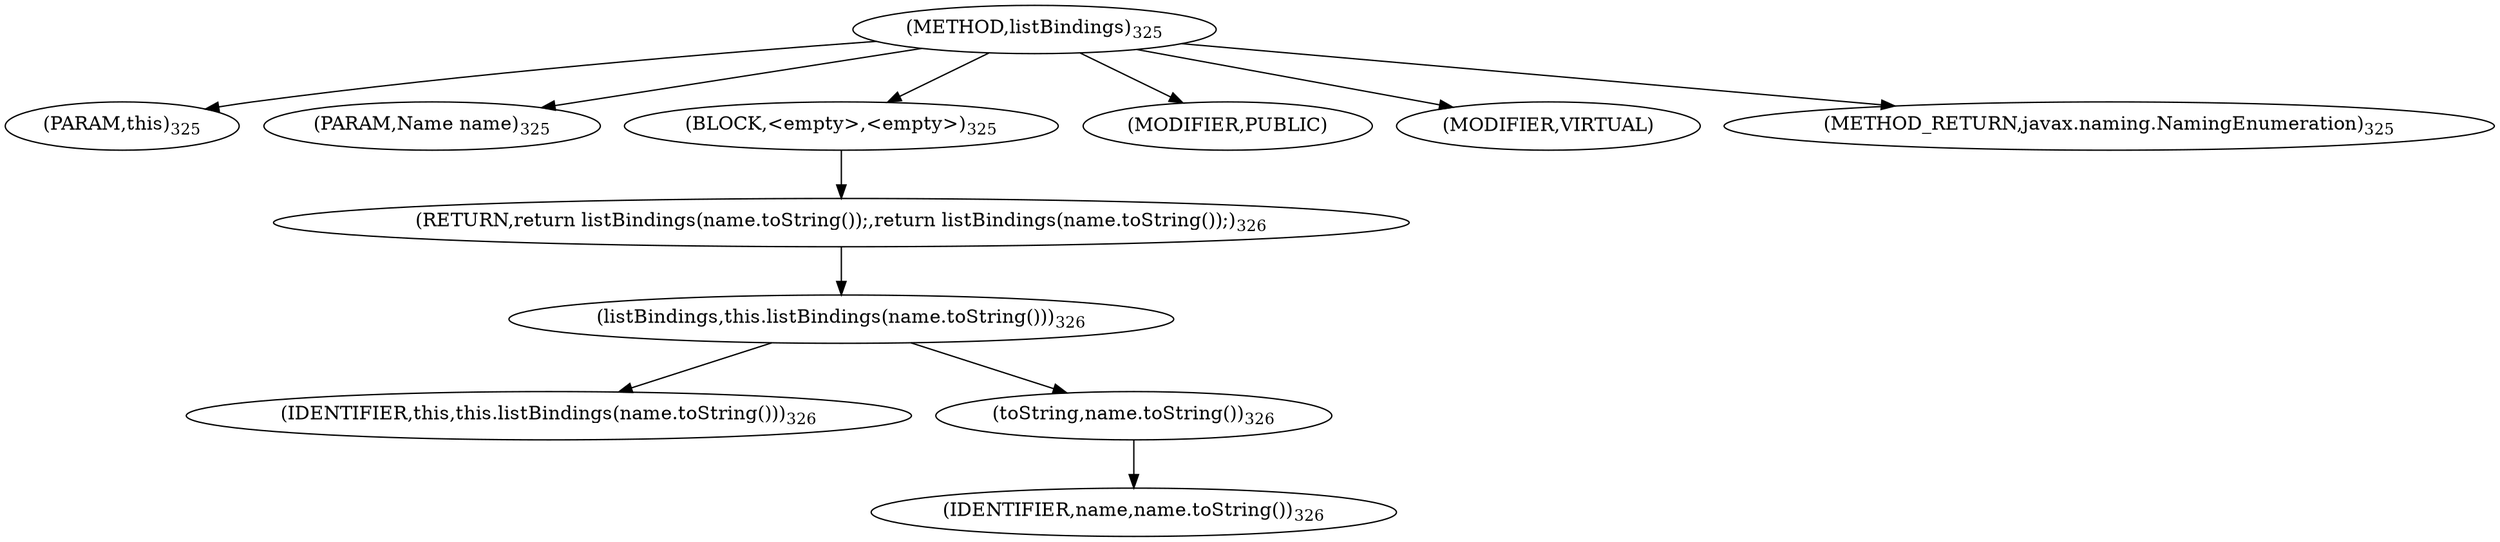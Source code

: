 digraph "listBindings" {  
"1160" [label = <(METHOD,listBindings)<SUB>325</SUB>> ]
"58" [label = <(PARAM,this)<SUB>325</SUB>> ]
"1161" [label = <(PARAM,Name name)<SUB>325</SUB>> ]
"1162" [label = <(BLOCK,&lt;empty&gt;,&lt;empty&gt;)<SUB>325</SUB>> ]
"1163" [label = <(RETURN,return listBindings(name.toString());,return listBindings(name.toString());)<SUB>326</SUB>> ]
"1164" [label = <(listBindings,this.listBindings(name.toString()))<SUB>326</SUB>> ]
"57" [label = <(IDENTIFIER,this,this.listBindings(name.toString()))<SUB>326</SUB>> ]
"1165" [label = <(toString,name.toString())<SUB>326</SUB>> ]
"1166" [label = <(IDENTIFIER,name,name.toString())<SUB>326</SUB>> ]
"1167" [label = <(MODIFIER,PUBLIC)> ]
"1168" [label = <(MODIFIER,VIRTUAL)> ]
"1169" [label = <(METHOD_RETURN,javax.naming.NamingEnumeration)<SUB>325</SUB>> ]
  "1160" -> "58" 
  "1160" -> "1161" 
  "1160" -> "1162" 
  "1160" -> "1167" 
  "1160" -> "1168" 
  "1160" -> "1169" 
  "1162" -> "1163" 
  "1163" -> "1164" 
  "1164" -> "57" 
  "1164" -> "1165" 
  "1165" -> "1166" 
}
